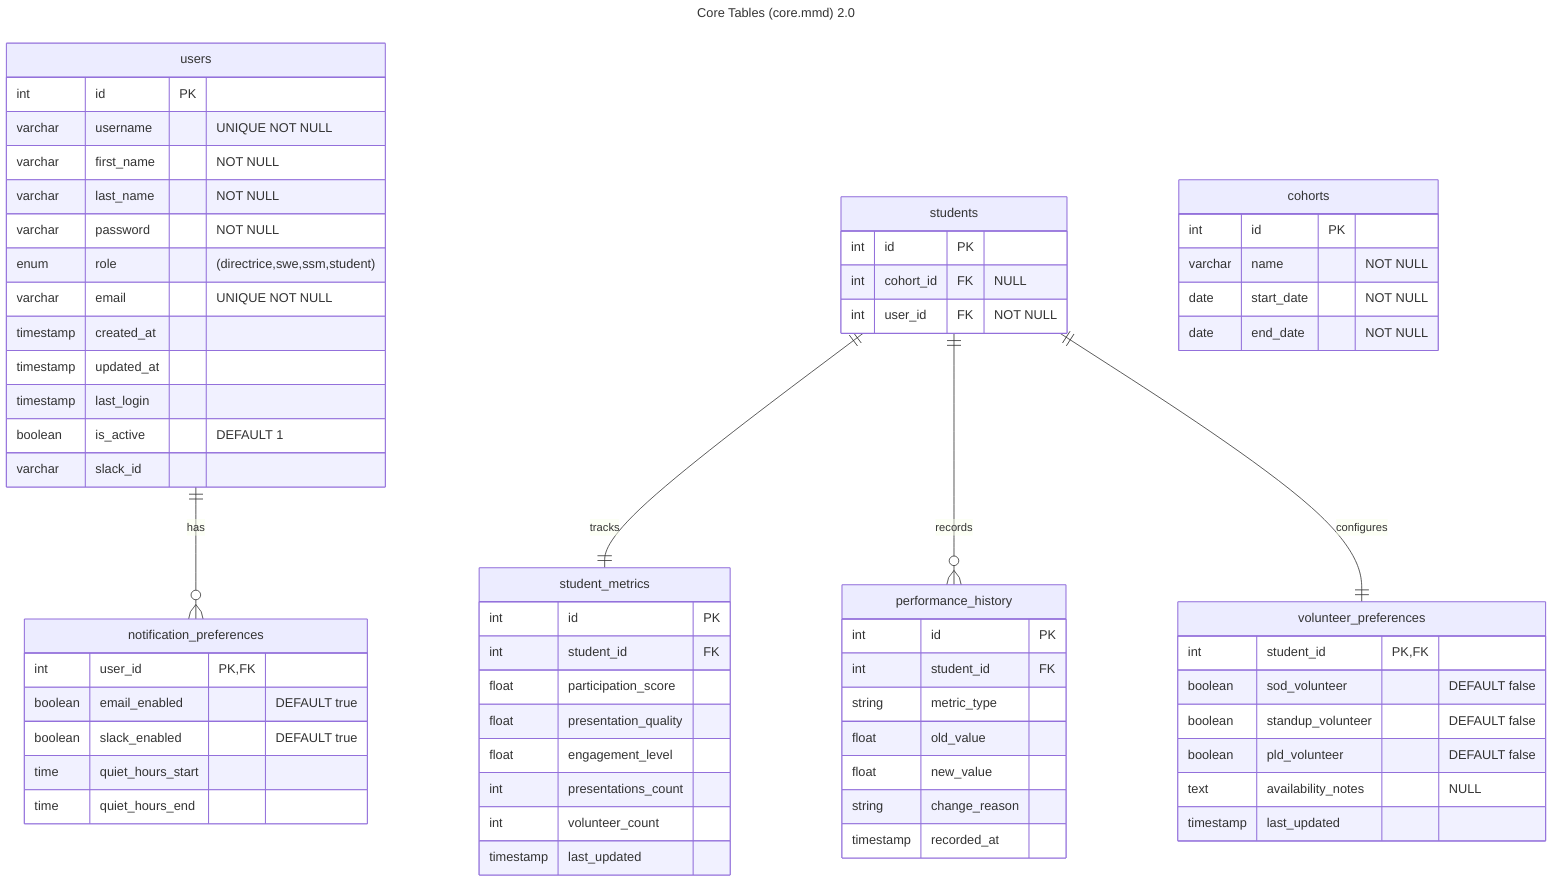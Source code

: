 ---
title: Core Tables (core.mmd) 2.0
---
erDiagram
    %% Existing Core
    users {
        int id PK
        varchar username "UNIQUE NOT NULL"
        varchar first_name "NOT NULL"
        varchar last_name "NOT NULL"
        varchar password "NOT NULL"
        enum role "(directrice,swe,ssm,student)"
        varchar email "UNIQUE NOT NULL"
        timestamp created_at
        timestamp updated_at
        timestamp last_login
        boolean is_active "DEFAULT 1"
        varchar slack_id
    }

    students {
        int id PK
        int cohort_id FK "NULL"
        int user_id FK "NOT NULL"
    }

    cohorts {
        int id PK
        varchar name "NOT NULL"
        date start_date "NOT NULL"
        date end_date "NOT NULL"
    }

    %% New Metrics & Achievements
    student_metrics {
        int id PK
        int student_id FK
        float participation_score
        float presentation_quality
        float engagement_level
        int presentations_count
        int volunteer_count
        timestamp last_updated
    }

    performance_history {
        int id PK
        int student_id FK
        string metric_type
        float old_value
        float new_value
        string change_reason
        timestamp recorded_at
    }

    notification_preferences {
        int user_id PK,FK
        boolean email_enabled "DEFAULT true"
        boolean slack_enabled "DEFAULT true"
        time quiet_hours_start
        time quiet_hours_end
    }

    %% New Volunteer System
    volunteer_preferences {
        int student_id PK,FK
        boolean sod_volunteer "DEFAULT false"
        boolean standup_volunteer "DEFAULT false"
        boolean pld_volunteer "DEFAULT false"
        text availability_notes "NULL"
        timestamp last_updated
    }

    %% Relations
    users ||--o{ notification_preferences : has
    students ||--|| student_metrics : tracks
    students ||--o{ performance_history : records
    students ||--|| volunteer_preferences : configures